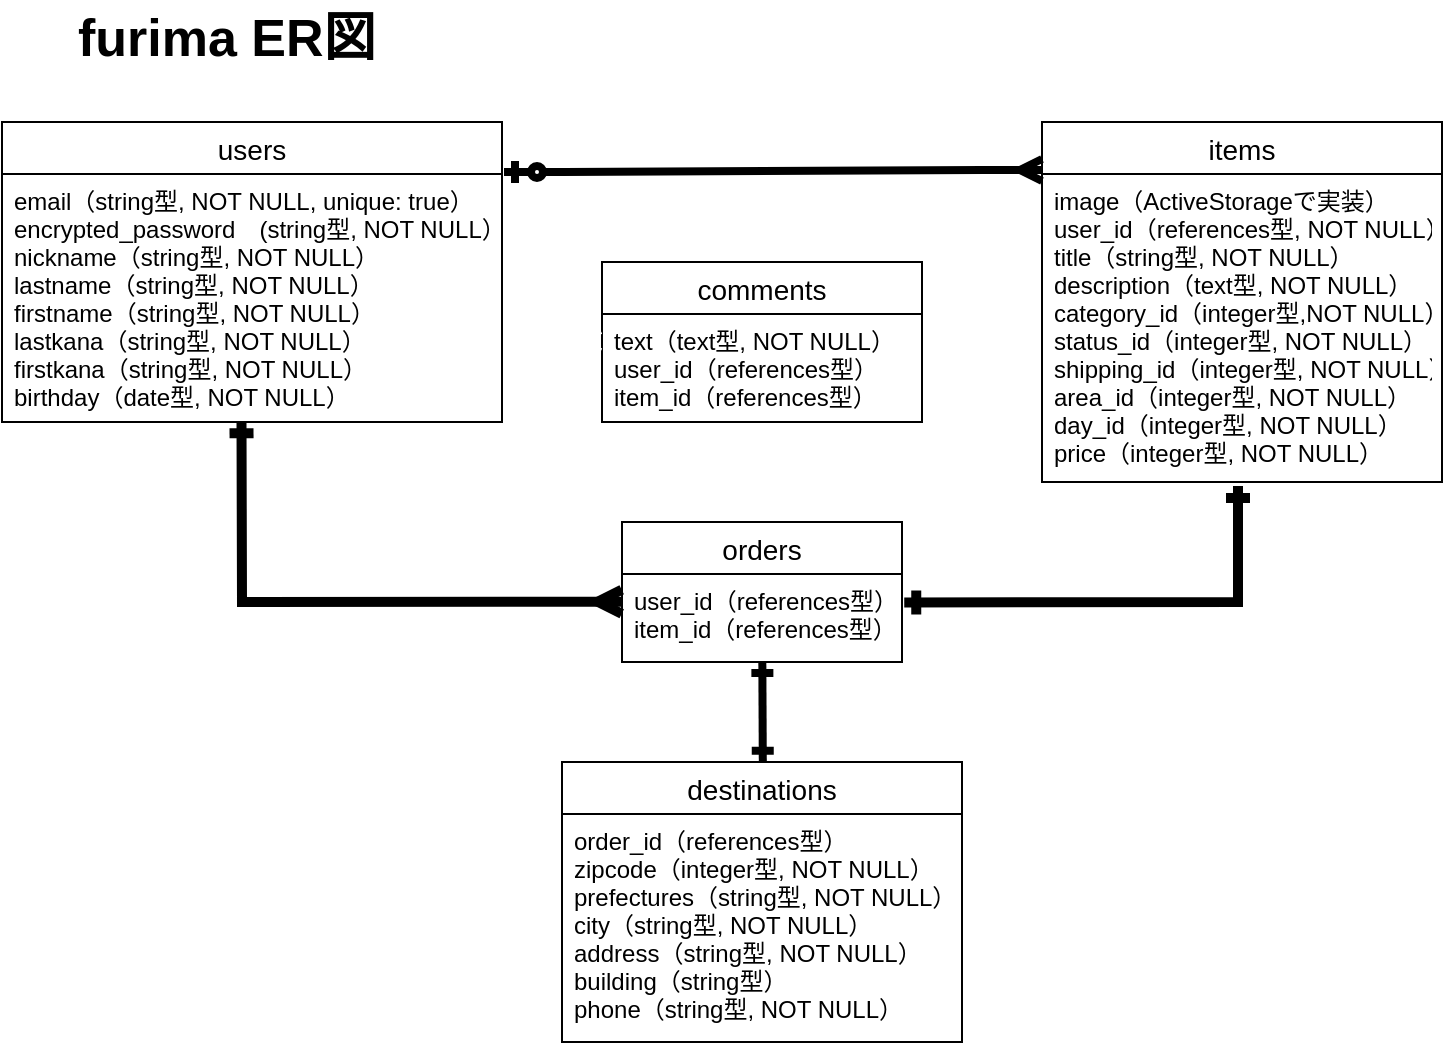 <mxfile>
    <diagram id="3FYiV0VOlrIGrCFBBizh" name="ページ1">
        <mxGraphModel dx="448" dy="649" grid="1" gridSize="10" guides="1" tooltips="1" connect="1" arrows="1" fold="1" page="1" pageScale="1" pageWidth="827" pageHeight="1169" math="0" shadow="0">
            <root>
                <mxCell id="0"/>
                <mxCell id="1" parent="0"/>
                <mxCell id="113" style="edgeStyle=none;rounded=0;orthogonalLoop=1;jettySize=auto;html=1;startArrow=ERone;startFill=0;endArrow=ERmany;endFill=0;strokeWidth=5;entryX=-0.001;entryY=0.315;entryDx=0;entryDy=0;entryPerimeter=0;exitX=0.479;exitY=0.997;exitDx=0;exitDy=0;exitPerimeter=0;" edge="1" parent="1" source="8" target="97">
                    <mxGeometry relative="1" as="geometry">
                        <mxPoint x="165" y="360" as="targetPoint"/>
                        <Array as="points">
                            <mxPoint x="160" y="360"/>
                        </Array>
                    </mxGeometry>
                </mxCell>
                <mxCell id="7" value="users" style="swimlane;fontStyle=0;childLayout=stackLayout;horizontal=1;startSize=26;horizontalStack=0;resizeParent=1;resizeParentMax=0;resizeLast=0;collapsible=1;marginBottom=0;align=center;fontSize=14;" parent="1" vertex="1">
                    <mxGeometry x="40" y="120" width="250" height="150" as="geometry">
                        <mxRectangle x="140" y="170" width="60" height="26" as="alternateBounds"/>
                    </mxGeometry>
                </mxCell>
                <mxCell id="8" value="email（string型, NOT NULL, unique: true）&#10;encrypted_password　(string型, NOT NULL）&#10;nickname（string型, NOT NULL）&#10;lastname（string型, NOT NULL）&#10;firstname（string型, NOT NULL）&#10;lastkana（string型, NOT NULL）&#10;firstkana（string型, NOT NULL）&#10;birthday（date型, NOT NULL）" style="text;strokeColor=none;fillColor=none;spacingLeft=4;spacingRight=4;overflow=hidden;rotatable=0;points=[[0,0.5],[1,0.5]];portConstraint=eastwest;fontSize=12;" parent="7" vertex="1">
                    <mxGeometry y="26" width="250" height="124" as="geometry"/>
                </mxCell>
                <mxCell id="91" style="edgeStyle=none;rounded=0;jumpSize=8;orthogonalLoop=1;jettySize=auto;html=1;startArrow=ERone;startFill=0;endArrow=ERmany;endFill=0;strokeColor=#FFFFFF;strokeWidth=4;fontSize=18;entryX=1.004;entryY=0.259;entryDx=0;entryDy=0;entryPerimeter=0;" parent="1" edge="1" target="53">
                    <mxGeometry relative="1" as="geometry">
                        <mxPoint x="500" y="229" as="targetPoint"/>
                        <Array as="points"/>
                        <mxPoint x="559" y="230" as="sourcePoint"/>
                    </mxGeometry>
                </mxCell>
                <mxCell id="114" style="edgeStyle=none;rounded=0;orthogonalLoop=1;jettySize=auto;html=1;startArrow=ERone;startFill=0;endArrow=ERone;endFill=0;strokeWidth=5;entryX=1.008;entryY=0.323;entryDx=0;entryDy=0;entryPerimeter=0;" edge="1" parent="1" target="97">
                    <mxGeometry relative="1" as="geometry">
                        <mxPoint x="660.0" y="360" as="targetPoint"/>
                        <mxPoint x="658" y="302" as="sourcePoint"/>
                        <Array as="points">
                            <mxPoint x="658" y="360"/>
                        </Array>
                    </mxGeometry>
                </mxCell>
                <mxCell id="29" value="items" style="swimlane;fontStyle=0;childLayout=stackLayout;horizontal=1;startSize=26;horizontalStack=0;resizeParent=1;resizeParentMax=0;resizeLast=0;collapsible=1;marginBottom=0;align=center;fontSize=14;" parent="1" vertex="1">
                    <mxGeometry x="560" y="120" width="200" height="180" as="geometry">
                        <mxRectangle x="640" y="40" width="70" height="26" as="alternateBounds"/>
                    </mxGeometry>
                </mxCell>
                <mxCell id="30" value="image（ActiveStorageで実装）&#10;user_id（references型, NOT NULL）&#10;title（string型, NOT NULL）&#10;description（text型, NOT NULL）&#10;category_id（integer型,NOT NULL）&#10;status_id（integer型, NOT NULL）&#10;shipping_id（integer型, NOT NULL）&#10;area_id（integer型, NOT NULL）&#10;day_id（integer型, NOT NULL）&#10;price（integer型, NOT NULL）" style="text;strokeColor=none;fillColor=none;spacingLeft=4;spacingRight=4;overflow=hidden;rotatable=0;points=[[0,0.5],[1,0.5]];portConstraint=eastwest;fontSize=12;" parent="29" vertex="1">
                    <mxGeometry y="26" width="200" height="154" as="geometry"/>
                </mxCell>
                <mxCell id="71" value="destinations" style="swimlane;fontStyle=0;childLayout=stackLayout;horizontal=1;startSize=26;horizontalStack=0;resizeParent=1;resizeParentMax=0;resizeLast=0;collapsible=1;marginBottom=0;align=center;fontSize=14;" parent="1" vertex="1">
                    <mxGeometry x="320" y="440" width="200" height="140" as="geometry"/>
                </mxCell>
                <mxCell id="72" value="order_id（references型）&#10;zipcode（integer型, NOT NULL）&#10;prefectures（string型, NOT NULL）&#10;city（string型, NOT NULL）&#10;address（string型, NOT NULL）&#10;building（string型）&#10;phone（string型, NOT NULL）" style="text;strokeColor=none;fillColor=none;spacingLeft=4;spacingRight=4;overflow=hidden;rotatable=0;points=[[0,0.5],[1,0.5]];portConstraint=eastwest;fontSize=12;" parent="71" vertex="1">
                    <mxGeometry y="26" width="200" height="114" as="geometry"/>
                </mxCell>
                <mxCell id="78" value="" style="shape=table;startSize=0;container=1;collapsible=1;childLayout=tableLayout;fixedRows=1;rowLines=0;fontStyle=0;align=center;resizeLast=1;strokeColor=none;fillColor=none;fontSize=14;" parent="1" vertex="1">
                    <mxGeometry x="40" y="60" width="220" height="40" as="geometry"/>
                </mxCell>
                <mxCell id="79" value="" style="shape=partialRectangle;collapsible=0;dropTarget=0;pointerEvents=0;fillColor=none;top=0;left=0;bottom=0;right=0;points=[[0,0.5],[1,0.5]];portConstraint=eastwest;" parent="78" vertex="1">
                    <mxGeometry width="220" height="30" as="geometry"/>
                </mxCell>
                <mxCell id="80" value="" style="shape=partialRectangle;connectable=0;fillColor=none;top=0;left=0;bottom=0;right=0;editable=1;overflow=hidden;" parent="79" vertex="1">
                    <mxGeometry width="30" height="30" as="geometry"/>
                </mxCell>
                <mxCell id="81" value="furima ER図" style="shape=partialRectangle;connectable=0;fillColor=none;top=0;left=0;bottom=0;right=0;align=left;spacingLeft=6;overflow=hidden;fontStyle=1;fontSize=26;" parent="79" vertex="1">
                    <mxGeometry x="30" width="190" height="30" as="geometry"/>
                </mxCell>
                <mxCell id="84" value="" style="edgeStyle=entityRelationEdgeStyle;fontSize=12;html=1;endArrow=ERmany;startArrow=ERzeroToOne;strokeWidth=4;endFill=0;rounded=0;entryX=0;entryY=-0.013;entryDx=0;entryDy=0;entryPerimeter=0;exitX=1.004;exitY=-0.008;exitDx=0;exitDy=0;exitPerimeter=0;" parent="1" target="30" edge="1" source="8">
                    <mxGeometry width="100" height="100" relative="1" as="geometry">
                        <mxPoint x="300" y="199" as="sourcePoint"/>
                        <mxPoint x="530" y="193" as="targetPoint"/>
                    </mxGeometry>
                </mxCell>
                <mxCell id="52" value="comments" style="swimlane;fontStyle=0;childLayout=stackLayout;horizontal=1;startSize=26;horizontalStack=0;resizeParent=1;resizeParentMax=0;resizeLast=0;collapsible=1;marginBottom=0;align=center;fontSize=14;" parent="1" vertex="1">
                    <mxGeometry x="340" y="190" width="160" height="80" as="geometry"/>
                </mxCell>
                <mxCell id="53" value="text（text型, NOT NULL）&#10;user_id（references型）&#10;item_id（references型）" style="text;strokeColor=none;fillColor=none;spacingLeft=4;spacingRight=4;overflow=hidden;rotatable=0;points=[[0,0.5],[1,0.5]];portConstraint=eastwest;fontSize=12;" parent="52" vertex="1">
                    <mxGeometry y="26" width="160" height="54" as="geometry"/>
                </mxCell>
                <mxCell id="95" style="edgeStyle=none;rounded=0;jumpSize=8;orthogonalLoop=1;jettySize=auto;html=1;startArrow=ERone;startFill=0;endArrow=ERmany;endFill=0;strokeColor=#FFFFFF;strokeWidth=4;fontSize=18;exitX=1.011;exitY=0.674;exitDx=0;exitDy=0;exitPerimeter=0;entryX=-0.005;entryY=0.251;entryDx=0;entryDy=0;entryPerimeter=0;" parent="1" source="8" edge="1" target="53">
                    <mxGeometry relative="1" as="geometry">
                        <mxPoint x="301" y="239.992" as="sourcePoint"/>
                        <mxPoint x="340" y="219" as="targetPoint"/>
                        <Array as="points"/>
                    </mxGeometry>
                </mxCell>
                <mxCell id="110" style="rounded=0;orthogonalLoop=1;jettySize=auto;html=1;endArrow=ERone;endFill=0;startArrow=ERone;startFill=0;strokeWidth=4;entryX=0.502;entryY=-0.001;entryDx=0;entryDy=0;entryPerimeter=0;" edge="1" parent="1" source="96" target="71">
                    <mxGeometry relative="1" as="geometry">
                        <mxPoint x="426" y="430" as="targetPoint"/>
                        <Array as="points"/>
                    </mxGeometry>
                </mxCell>
                <mxCell id="96" value="orders" style="swimlane;fontStyle=0;childLayout=stackLayout;horizontal=1;startSize=26;horizontalStack=0;resizeParent=1;resizeParentMax=0;resizeLast=0;collapsible=1;marginBottom=0;align=center;fontSize=14;" vertex="1" parent="1">
                    <mxGeometry x="350" y="320" width="140" height="70" as="geometry"/>
                </mxCell>
                <mxCell id="97" value="user_id（references型）&#10;item_id（references型）" style="text;strokeColor=none;fillColor=none;spacingLeft=4;spacingRight=4;overflow=hidden;rotatable=0;points=[[0,0.5],[1,0.5]];portConstraint=eastwest;fontSize=12;" vertex="1" parent="96">
                    <mxGeometry y="26" width="140" height="44" as="geometry"/>
                </mxCell>
            </root>
        </mxGraphModel>
    </diagram>
</mxfile>